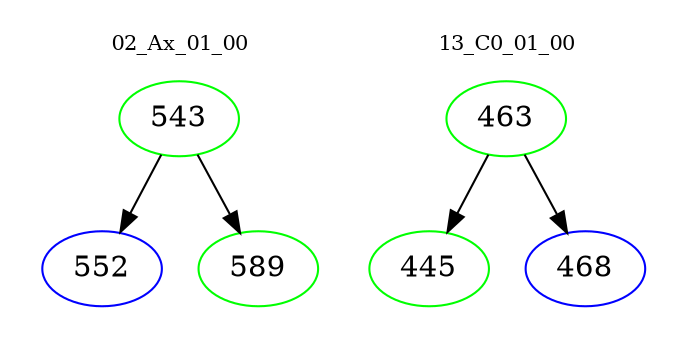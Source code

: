 digraph{
subgraph cluster_0 {
color = white
label = "02_Ax_01_00";
fontsize=10;
T0_543 [label="543", color="green"]
T0_543 -> T0_552 [color="black"]
T0_552 [label="552", color="blue"]
T0_543 -> T0_589 [color="black"]
T0_589 [label="589", color="green"]
}
subgraph cluster_1 {
color = white
label = "13_C0_01_00";
fontsize=10;
T1_463 [label="463", color="green"]
T1_463 -> T1_445 [color="black"]
T1_445 [label="445", color="green"]
T1_463 -> T1_468 [color="black"]
T1_468 [label="468", color="blue"]
}
}

